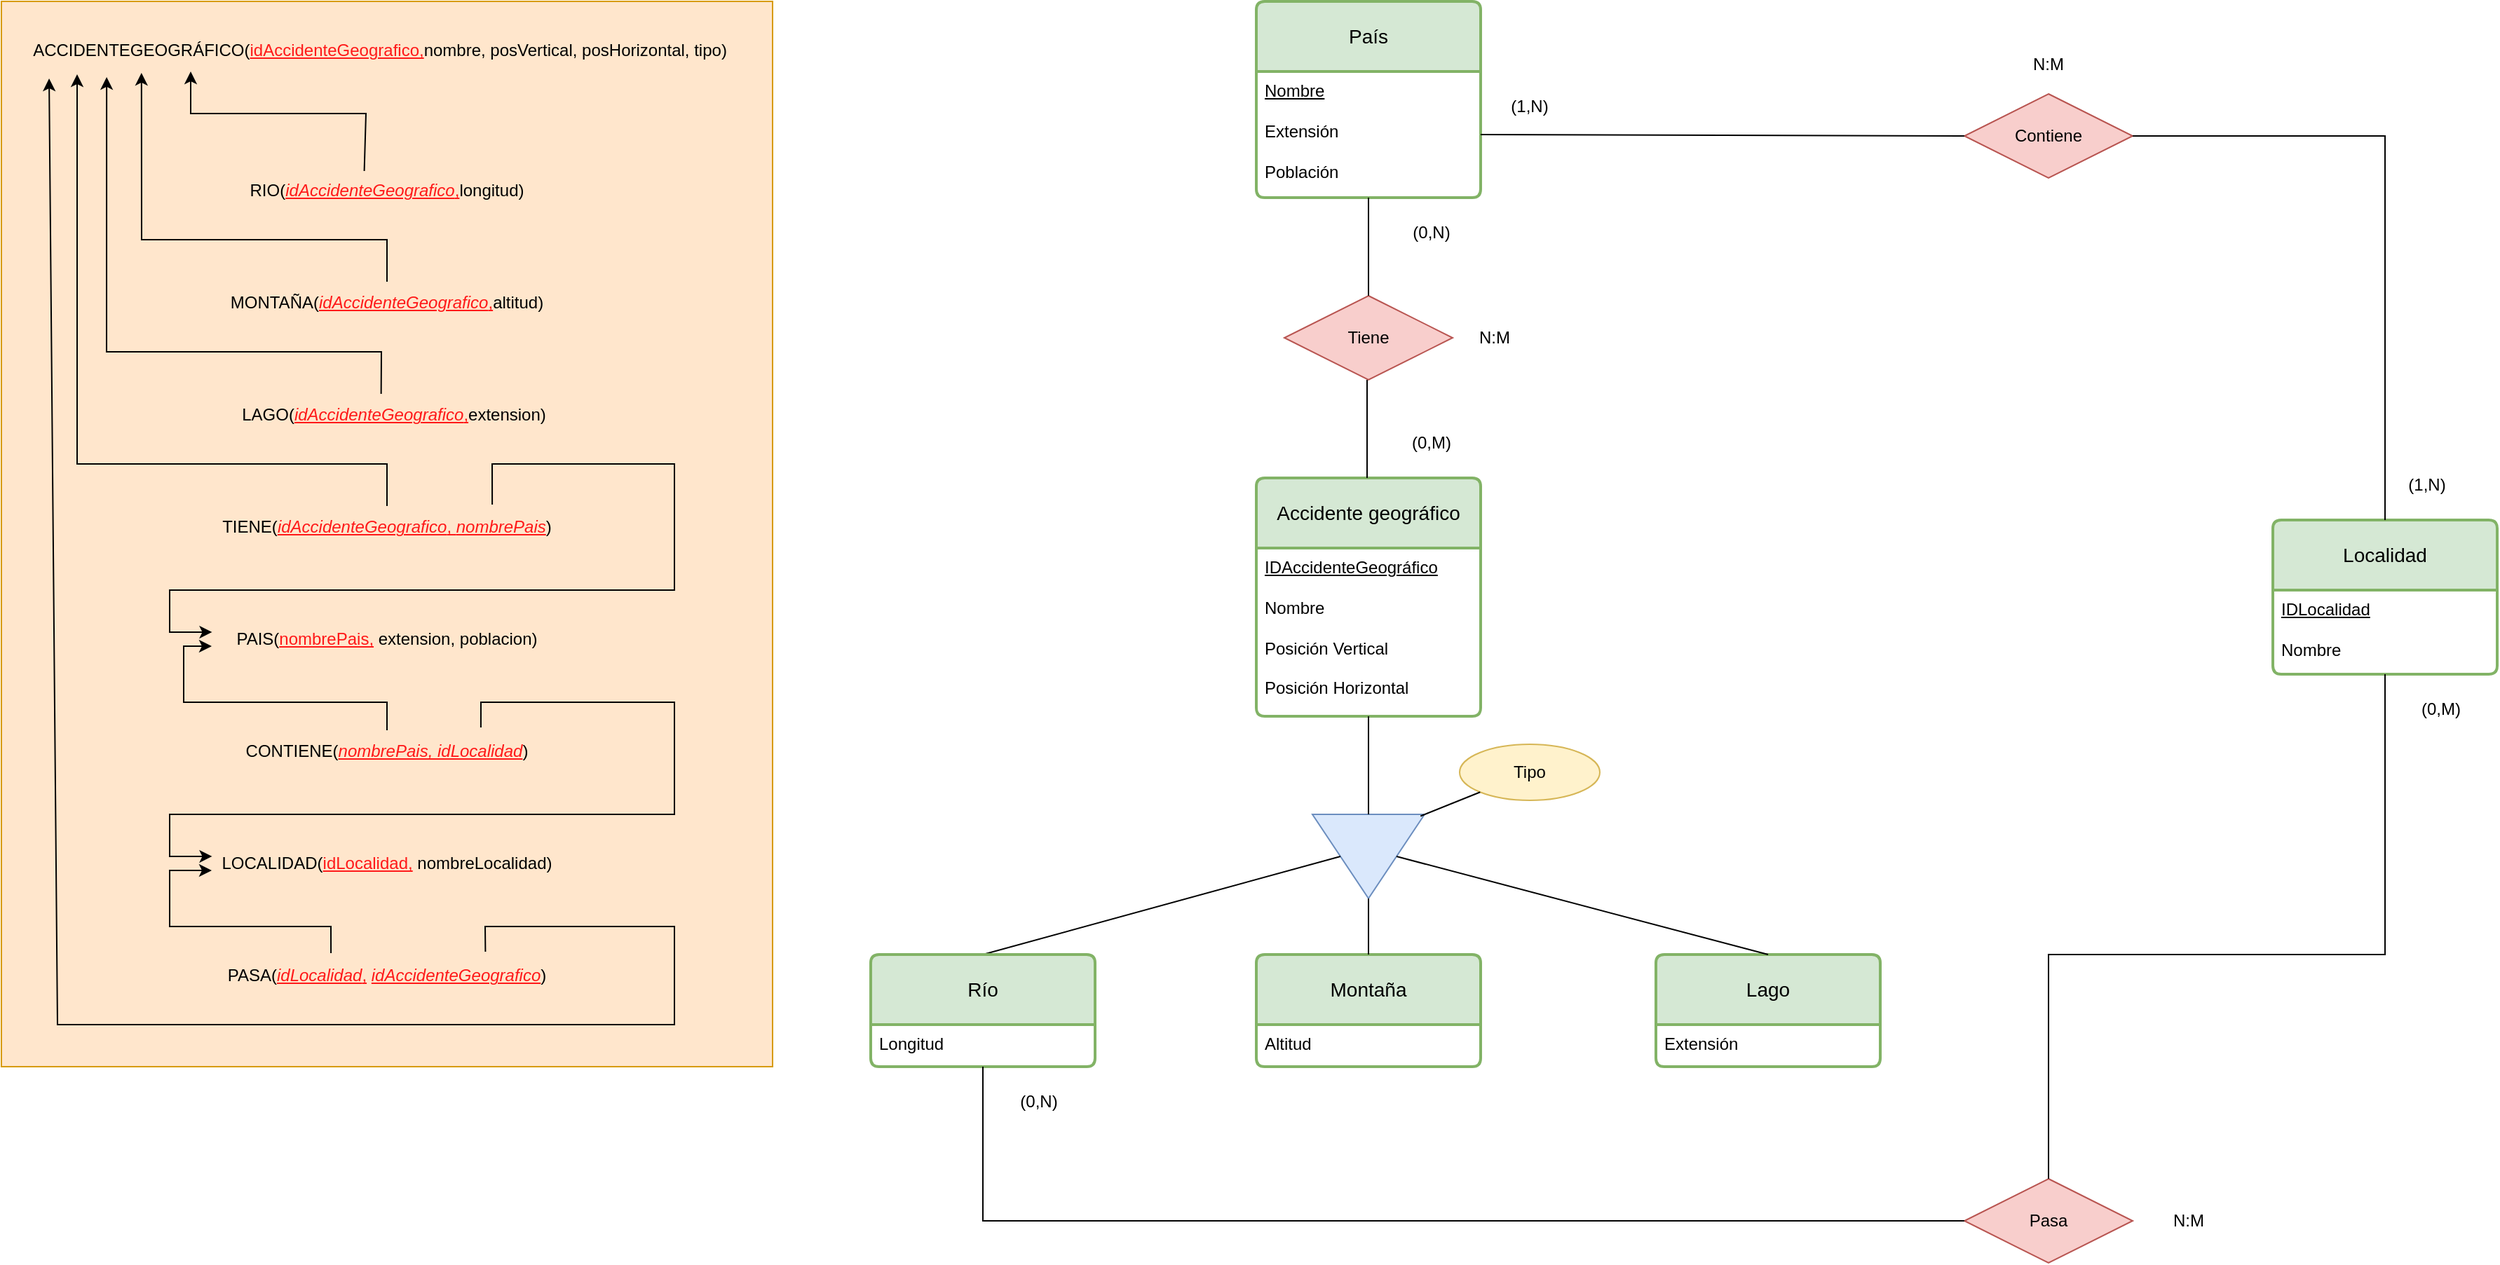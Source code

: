 <mxfile version="23.0.2" type="device">
  <diagram id="R2lEEEUBdFMjLlhIrx00" name="Page-1">
    <mxGraphModel dx="1434" dy="780" grid="1" gridSize="10" guides="1" tooltips="1" connect="1" arrows="1" fold="1" page="1" pageScale="1" pageWidth="850" pageHeight="1100" math="0" shadow="0" extFonts="Permanent Marker^https://fonts.googleapis.com/css?family=Permanent+Marker">
      <root>
        <mxCell id="0" />
        <mxCell id="1" parent="0" />
        <mxCell id="z0pL7Ufs_5OJyJkCOpSr-1" value="" style="rounded=0;whiteSpace=wrap;html=1;fillColor=#ffe6cc;strokeColor=#d79b00;" parent="1" vertex="1">
          <mxGeometry x="40" y="30" width="550" height="760" as="geometry" />
        </mxCell>
        <mxCell id="z0pL7Ufs_5OJyJkCOpSr-2" value="ACCIDENTEGEOGRÁFICO(&lt;u style=&quot;color: rgb(255, 25, 25);&quot;&gt;idAccidenteGeografico,&lt;/u&gt;nombre, posVertical, posHorizontal, tipo)" style="text;html=1;strokeColor=none;fillColor=none;align=center;verticalAlign=middle;whiteSpace=wrap;rounded=0;" parent="1" vertex="1">
          <mxGeometry x="40" y="50" width="540" height="30" as="geometry" />
        </mxCell>
        <mxCell id="z0pL7Ufs_5OJyJkCOpSr-3" value="RIO(&lt;u style=&quot;color: rgb(255, 25, 25);&quot;&gt;&lt;i&gt;idAccidenteGeografico&lt;/i&gt;,&lt;/u&gt;longitud)" style="text;html=1;strokeColor=none;fillColor=none;align=center;verticalAlign=middle;whiteSpace=wrap;rounded=0;" parent="1" vertex="1">
          <mxGeometry x="45" y="150" width="540" height="30" as="geometry" />
        </mxCell>
        <mxCell id="z0pL7Ufs_5OJyJkCOpSr-4" value="MONTAÑA(&lt;u style=&quot;color: rgb(255, 25, 25);&quot;&gt;&lt;i&gt;idAccidenteGeografico&lt;/i&gt;,&lt;/u&gt;altitud)" style="text;html=1;strokeColor=none;fillColor=none;align=center;verticalAlign=middle;whiteSpace=wrap;rounded=0;" parent="1" vertex="1">
          <mxGeometry x="45" y="230" width="540" height="30" as="geometry" />
        </mxCell>
        <mxCell id="z0pL7Ufs_5OJyJkCOpSr-5" value="LAGO(&lt;u style=&quot;color: rgb(255, 25, 25);&quot;&gt;&lt;i&gt;idAccidenteGeografico&lt;/i&gt;,&lt;/u&gt;extension)" style="text;html=1;strokeColor=none;fillColor=none;align=center;verticalAlign=middle;whiteSpace=wrap;rounded=0;" parent="1" vertex="1">
          <mxGeometry x="50" y="310" width="540" height="30" as="geometry" />
        </mxCell>
        <mxCell id="z0pL7Ufs_5OJyJkCOpSr-6" value="" style="endArrow=classic;html=1;rounded=0;exitX=0.47;exitY=0.033;exitDx=0;exitDy=0;exitPerimeter=0;entryX=0.25;entryY=1;entryDx=0;entryDy=0;" parent="1" source="z0pL7Ufs_5OJyJkCOpSr-3" target="z0pL7Ufs_5OJyJkCOpSr-2" edge="1">
          <mxGeometry width="50" height="50" relative="1" as="geometry">
            <mxPoint x="370" y="430" as="sourcePoint" />
            <mxPoint x="420" y="380" as="targetPoint" />
            <Array as="points">
              <mxPoint x="300" y="110" />
              <mxPoint x="175" y="110" />
            </Array>
          </mxGeometry>
        </mxCell>
        <mxCell id="z0pL7Ufs_5OJyJkCOpSr-7" value="" style="endArrow=classic;html=1;rounded=0;exitX=0.5;exitY=0;exitDx=0;exitDy=0;entryX=0.185;entryY=1.033;entryDx=0;entryDy=0;entryPerimeter=0;" parent="1" source="z0pL7Ufs_5OJyJkCOpSr-4" target="z0pL7Ufs_5OJyJkCOpSr-2" edge="1">
          <mxGeometry width="50" height="50" relative="1" as="geometry">
            <mxPoint x="370" y="430" as="sourcePoint" />
            <mxPoint x="420" y="380" as="targetPoint" />
            <Array as="points">
              <mxPoint x="315" y="200" />
              <mxPoint x="140" y="200" />
            </Array>
          </mxGeometry>
        </mxCell>
        <mxCell id="z0pL7Ufs_5OJyJkCOpSr-8" value="" style="endArrow=classic;html=1;rounded=0;exitX=0.483;exitY=0;exitDx=0;exitDy=0;exitPerimeter=0;entryX=0.139;entryY=1.133;entryDx=0;entryDy=0;entryPerimeter=0;" parent="1" source="z0pL7Ufs_5OJyJkCOpSr-5" target="z0pL7Ufs_5OJyJkCOpSr-2" edge="1">
          <mxGeometry width="50" height="50" relative="1" as="geometry">
            <mxPoint x="370" y="430" as="sourcePoint" />
            <mxPoint x="420" y="380" as="targetPoint" />
            <Array as="points">
              <mxPoint x="311" y="280" />
              <mxPoint x="115" y="280" />
            </Array>
          </mxGeometry>
        </mxCell>
        <mxCell id="z0pL7Ufs_5OJyJkCOpSr-9" value="TIENE(&lt;u style=&quot;color: rgb(255, 25, 25);&quot;&gt;&lt;i&gt;idAccidenteGeografico&lt;/i&gt;,&amp;nbsp;&lt;i&gt;nombrePais&lt;/i&gt;&lt;/u&gt;)" style="text;html=1;strokeColor=none;fillColor=none;align=center;verticalAlign=middle;whiteSpace=wrap;rounded=0;" parent="1" vertex="1">
          <mxGeometry x="45" y="390" width="540" height="30" as="geometry" />
        </mxCell>
        <mxCell id="z0pL7Ufs_5OJyJkCOpSr-10" value="" style="endArrow=classic;html=1;rounded=0;exitX=0.5;exitY=0;exitDx=0;exitDy=0;entryX=0.1;entryY=1.067;entryDx=0;entryDy=0;entryPerimeter=0;" parent="1" source="z0pL7Ufs_5OJyJkCOpSr-9" target="z0pL7Ufs_5OJyJkCOpSr-2" edge="1">
          <mxGeometry width="50" height="50" relative="1" as="geometry">
            <mxPoint x="370" y="430" as="sourcePoint" />
            <mxPoint x="420" y="380" as="targetPoint" />
            <Array as="points">
              <mxPoint x="315" y="360" />
              <mxPoint x="94" y="360" />
            </Array>
          </mxGeometry>
        </mxCell>
        <mxCell id="z0pL7Ufs_5OJyJkCOpSr-11" value="PAIS(&lt;font style=&quot;text-decoration-line: underline;&quot; color=&quot;#ff1919&quot;&gt;nombrePais,&lt;/font&gt; extension, poblacion)" style="text;html=1;strokeColor=none;fillColor=none;align=center;verticalAlign=middle;whiteSpace=wrap;rounded=0;" parent="1" vertex="1">
          <mxGeometry x="45" y="470" width="540" height="30" as="geometry" />
        </mxCell>
        <mxCell id="z0pL7Ufs_5OJyJkCOpSr-12" value="" style="endArrow=classic;html=1;rounded=0;exitX=0.639;exitY=-0.033;exitDx=0;exitDy=0;exitPerimeter=0;entryX=0.269;entryY=0.333;entryDx=0;entryDy=0;entryPerimeter=0;" parent="1" source="z0pL7Ufs_5OJyJkCOpSr-9" target="z0pL7Ufs_5OJyJkCOpSr-11" edge="1">
          <mxGeometry width="50" height="50" relative="1" as="geometry">
            <mxPoint x="370" y="430" as="sourcePoint" />
            <mxPoint x="420" y="380" as="targetPoint" />
            <Array as="points">
              <mxPoint x="390" y="360" />
              <mxPoint x="520" y="360" />
              <mxPoint x="520" y="450" />
              <mxPoint x="160" y="450" />
              <mxPoint x="160" y="480" />
            </Array>
          </mxGeometry>
        </mxCell>
        <mxCell id="z0pL7Ufs_5OJyJkCOpSr-13" value="CONTIENE(&lt;u style=&quot;color: rgb(255, 25, 25);&quot;&gt;&lt;i&gt;nombrePais, idLocalidad&lt;/i&gt;&lt;/u&gt;)" style="text;html=1;strokeColor=none;fillColor=none;align=center;verticalAlign=middle;whiteSpace=wrap;rounded=0;" parent="1" vertex="1">
          <mxGeometry x="45" y="550" width="540" height="30" as="geometry" />
        </mxCell>
        <mxCell id="z0pL7Ufs_5OJyJkCOpSr-14" value="" style="endArrow=classic;html=1;rounded=0;exitX=0.5;exitY=0;exitDx=0;exitDy=0;" parent="1" source="z0pL7Ufs_5OJyJkCOpSr-13" edge="1">
          <mxGeometry width="50" height="50" relative="1" as="geometry">
            <mxPoint x="370" y="430" as="sourcePoint" />
            <mxPoint x="190" y="490" as="targetPoint" />
            <Array as="points">
              <mxPoint x="315" y="530" />
              <mxPoint x="170" y="530" />
              <mxPoint x="170" y="490" />
            </Array>
          </mxGeometry>
        </mxCell>
        <mxCell id="z0pL7Ufs_5OJyJkCOpSr-15" value="LOCALIDAD(&lt;font style=&quot;text-decoration-line: underline;&quot; color=&quot;#ff1919&quot;&gt;idLocalidad,&lt;/font&gt;&amp;nbsp;nombreLocalidad)" style="text;html=1;strokeColor=none;fillColor=none;align=center;verticalAlign=middle;whiteSpace=wrap;rounded=0;" parent="1" vertex="1">
          <mxGeometry x="45" y="630" width="540" height="30" as="geometry" />
        </mxCell>
        <mxCell id="z0pL7Ufs_5OJyJkCOpSr-16" value="" style="endArrow=classic;html=1;rounded=0;exitX=0.624;exitY=-0.067;exitDx=0;exitDy=0;exitPerimeter=0;entryX=0.269;entryY=0.333;entryDx=0;entryDy=0;entryPerimeter=0;" parent="1" source="z0pL7Ufs_5OJyJkCOpSr-13" target="z0pL7Ufs_5OJyJkCOpSr-15" edge="1">
          <mxGeometry width="50" height="50" relative="1" as="geometry">
            <mxPoint x="390" y="470" as="sourcePoint" />
            <mxPoint x="440" y="420" as="targetPoint" />
            <Array as="points">
              <mxPoint x="382" y="530" />
              <mxPoint x="520" y="530" />
              <mxPoint x="520" y="610" />
              <mxPoint x="160" y="610" />
              <mxPoint x="160" y="640" />
            </Array>
          </mxGeometry>
        </mxCell>
        <mxCell id="z0pL7Ufs_5OJyJkCOpSr-17" value="PASA(&lt;font style=&quot;text-decoration-line: underline;&quot; color=&quot;#ff1919&quot;&gt;&lt;i&gt;idLocalidad&lt;/i&gt;,&lt;/font&gt;&amp;nbsp;&lt;font color=&quot;#ff1919&quot;&gt;&lt;u&gt;&lt;i&gt;idAccidenteGeografico&lt;/i&gt;&lt;/u&gt;&lt;/font&gt;)" style="text;html=1;strokeColor=none;fillColor=none;align=center;verticalAlign=middle;whiteSpace=wrap;rounded=0;" parent="1" vertex="1">
          <mxGeometry x="45" y="710" width="540" height="30" as="geometry" />
        </mxCell>
        <mxCell id="z0pL7Ufs_5OJyJkCOpSr-18" value="" style="endArrow=classic;html=1;rounded=0;exitX=0.426;exitY=-0.033;exitDx=0;exitDy=0;exitPerimeter=0;" parent="1" source="z0pL7Ufs_5OJyJkCOpSr-17" edge="1">
          <mxGeometry width="50" height="50" relative="1" as="geometry">
            <mxPoint x="390" y="670" as="sourcePoint" />
            <mxPoint x="190" y="650" as="targetPoint" />
            <Array as="points">
              <mxPoint x="275" y="690" />
              <mxPoint x="160" y="690" />
              <mxPoint x="160" y="650" />
            </Array>
          </mxGeometry>
        </mxCell>
        <mxCell id="z0pL7Ufs_5OJyJkCOpSr-19" value="" style="endArrow=classic;html=1;rounded=0;exitX=0.63;exitY=-0.067;exitDx=0;exitDy=0;exitPerimeter=0;entryX=0.063;entryY=1.167;entryDx=0;entryDy=0;entryPerimeter=0;" parent="1" source="z0pL7Ufs_5OJyJkCOpSr-17" target="z0pL7Ufs_5OJyJkCOpSr-2" edge="1">
          <mxGeometry width="50" height="50" relative="1" as="geometry">
            <mxPoint x="500" y="740" as="sourcePoint" />
            <mxPoint x="550" y="690" as="targetPoint" />
            <Array as="points">
              <mxPoint x="385" y="690" />
              <mxPoint x="520" y="690" />
              <mxPoint x="520" y="760" />
              <mxPoint x="80" y="760" />
            </Array>
          </mxGeometry>
        </mxCell>
        <mxCell id="z0pL7Ufs_5OJyJkCOpSr-20" value="Accidente geográfico" style="swimlane;childLayout=stackLayout;horizontal=1;startSize=50;horizontalStack=0;rounded=1;fontSize=14;fontStyle=0;strokeWidth=2;resizeParent=0;resizeLast=1;shadow=0;dashed=0;align=center;arcSize=4;whiteSpace=wrap;html=1;fillColor=#d5e8d4;strokeColor=#82b366;" parent="1" vertex="1">
          <mxGeometry x="935" y="370" width="160" height="170" as="geometry" />
        </mxCell>
        <mxCell id="z0pL7Ufs_5OJyJkCOpSr-21" value="&lt;u&gt;IDAccidenteGeográfico&lt;br&gt;&lt;/u&gt;&lt;br&gt;Nombre&lt;br&gt;&lt;br&gt;Posición Vertical&lt;br&gt;&lt;br&gt;Posición Horizontal&lt;br&gt;&lt;br&gt;&lt;br&gt;" style="align=left;strokeColor=none;fillColor=none;spacingLeft=4;fontSize=12;verticalAlign=top;resizable=0;rotatable=0;part=1;html=1;" parent="z0pL7Ufs_5OJyJkCOpSr-20" vertex="1">
          <mxGeometry y="50" width="160" height="120" as="geometry" />
        </mxCell>
        <mxCell id="z0pL7Ufs_5OJyJkCOpSr-22" value="" style="triangle;whiteSpace=wrap;html=1;rotation=90;fillColor=#dae8fc;strokeColor=#6c8ebf;" parent="1" vertex="1">
          <mxGeometry x="985" y="600" width="60" height="80" as="geometry" />
        </mxCell>
        <mxCell id="z0pL7Ufs_5OJyJkCOpSr-23" value="" style="endArrow=none;html=1;rounded=0;entryX=0.5;entryY=1;entryDx=0;entryDy=0;exitX=0;exitY=0.5;exitDx=0;exitDy=0;" parent="1" source="z0pL7Ufs_5OJyJkCOpSr-22" target="z0pL7Ufs_5OJyJkCOpSr-21" edge="1">
          <mxGeometry width="50" height="50" relative="1" as="geometry">
            <mxPoint x="870" y="660" as="sourcePoint" />
            <mxPoint x="920" y="610" as="targetPoint" />
          </mxGeometry>
        </mxCell>
        <mxCell id="z0pL7Ufs_5OJyJkCOpSr-24" value="" style="endArrow=none;html=1;rounded=0;entryX=0.5;entryY=1;entryDx=0;entryDy=0;exitX=0.5;exitY=0;exitDx=0;exitDy=0;" parent="1" source="z0pL7Ufs_5OJyJkCOpSr-25" target="z0pL7Ufs_5OJyJkCOpSr-22" edge="1">
          <mxGeometry width="50" height="50" relative="1" as="geometry">
            <mxPoint x="890" y="710" as="sourcePoint" />
            <mxPoint x="920" y="610" as="targetPoint" />
          </mxGeometry>
        </mxCell>
        <mxCell id="z0pL7Ufs_5OJyJkCOpSr-25" value="Río" style="swimlane;childLayout=stackLayout;horizontal=1;startSize=50;horizontalStack=0;rounded=1;fontSize=14;fontStyle=0;strokeWidth=2;resizeParent=0;resizeLast=1;shadow=0;dashed=0;align=center;arcSize=4;whiteSpace=wrap;html=1;fillColor=#d5e8d4;strokeColor=#82b366;" parent="1" vertex="1">
          <mxGeometry x="660" y="710" width="160" height="80" as="geometry" />
        </mxCell>
        <mxCell id="z0pL7Ufs_5OJyJkCOpSr-26" value="Longitud" style="align=left;strokeColor=none;fillColor=none;spacingLeft=4;fontSize=12;verticalAlign=top;resizable=0;rotatable=0;part=1;html=1;" parent="z0pL7Ufs_5OJyJkCOpSr-25" vertex="1">
          <mxGeometry y="50" width="160" height="30" as="geometry" />
        </mxCell>
        <mxCell id="z0pL7Ufs_5OJyJkCOpSr-27" value="Montaña" style="swimlane;childLayout=stackLayout;horizontal=1;startSize=50;horizontalStack=0;rounded=1;fontSize=14;fontStyle=0;strokeWidth=2;resizeParent=0;resizeLast=1;shadow=0;dashed=0;align=center;arcSize=4;whiteSpace=wrap;html=1;fillColor=#d5e8d4;strokeColor=#82b366;" parent="1" vertex="1">
          <mxGeometry x="935" y="710" width="160" height="80" as="geometry" />
        </mxCell>
        <mxCell id="z0pL7Ufs_5OJyJkCOpSr-28" value="Altitud" style="align=left;strokeColor=none;fillColor=none;spacingLeft=4;fontSize=12;verticalAlign=top;resizable=0;rotatable=0;part=1;html=1;" parent="z0pL7Ufs_5OJyJkCOpSr-27" vertex="1">
          <mxGeometry y="50" width="160" height="30" as="geometry" />
        </mxCell>
        <mxCell id="z0pL7Ufs_5OJyJkCOpSr-29" value="Lago" style="swimlane;childLayout=stackLayout;horizontal=1;startSize=50;horizontalStack=0;rounded=1;fontSize=14;fontStyle=0;strokeWidth=2;resizeParent=0;resizeLast=1;shadow=0;dashed=0;align=center;arcSize=4;whiteSpace=wrap;html=1;fillColor=#d5e8d4;strokeColor=#82b366;" parent="1" vertex="1">
          <mxGeometry x="1220" y="710" width="160" height="80" as="geometry" />
        </mxCell>
        <mxCell id="z0pL7Ufs_5OJyJkCOpSr-30" value="Extensión" style="align=left;strokeColor=none;fillColor=none;spacingLeft=4;fontSize=12;verticalAlign=top;resizable=0;rotatable=0;part=1;html=1;" parent="z0pL7Ufs_5OJyJkCOpSr-29" vertex="1">
          <mxGeometry y="50" width="160" height="30" as="geometry" />
        </mxCell>
        <mxCell id="z0pL7Ufs_5OJyJkCOpSr-31" value="" style="endArrow=none;html=1;rounded=0;entryX=0.5;entryY=0;entryDx=0;entryDy=0;exitX=0.5;exitY=0;exitDx=0;exitDy=0;" parent="1" source="z0pL7Ufs_5OJyJkCOpSr-29" target="z0pL7Ufs_5OJyJkCOpSr-22" edge="1">
          <mxGeometry width="50" height="50" relative="1" as="geometry">
            <mxPoint x="870" y="660" as="sourcePoint" />
            <mxPoint x="920" y="610" as="targetPoint" />
          </mxGeometry>
        </mxCell>
        <mxCell id="z0pL7Ufs_5OJyJkCOpSr-32" value="" style="endArrow=none;html=1;rounded=0;entryX=1;entryY=0.5;entryDx=0;entryDy=0;exitX=0.5;exitY=0;exitDx=0;exitDy=0;" parent="1" source="z0pL7Ufs_5OJyJkCOpSr-27" target="z0pL7Ufs_5OJyJkCOpSr-22" edge="1">
          <mxGeometry width="50" height="50" relative="1" as="geometry">
            <mxPoint x="870" y="660" as="sourcePoint" />
            <mxPoint x="920" y="610" as="targetPoint" />
          </mxGeometry>
        </mxCell>
        <mxCell id="z0pL7Ufs_5OJyJkCOpSr-33" value="País" style="swimlane;childLayout=stackLayout;horizontal=1;startSize=50;horizontalStack=0;rounded=1;fontSize=14;fontStyle=0;strokeWidth=2;resizeParent=0;resizeLast=1;shadow=0;dashed=0;align=center;arcSize=4;whiteSpace=wrap;html=1;fillColor=#d5e8d4;strokeColor=#82b366;" parent="1" vertex="1">
          <mxGeometry x="935" y="30" width="160" height="140" as="geometry" />
        </mxCell>
        <mxCell id="z0pL7Ufs_5OJyJkCOpSr-34" value="&lt;u&gt;Nombre&lt;/u&gt;&lt;br&gt;&lt;br&gt;Extensión&lt;br&gt;&lt;br&gt;Población" style="align=left;strokeColor=none;fillColor=none;spacingLeft=4;fontSize=12;verticalAlign=top;resizable=0;rotatable=0;part=1;html=1;" parent="z0pL7Ufs_5OJyJkCOpSr-33" vertex="1">
          <mxGeometry y="50" width="160" height="90" as="geometry" />
        </mxCell>
        <mxCell id="z0pL7Ufs_5OJyJkCOpSr-35" value="Localidad" style="swimlane;childLayout=stackLayout;horizontal=1;startSize=50;horizontalStack=0;rounded=1;fontSize=14;fontStyle=0;strokeWidth=2;resizeParent=0;resizeLast=1;shadow=0;dashed=0;align=center;arcSize=4;whiteSpace=wrap;html=1;fillColor=#d5e8d4;strokeColor=#82b366;" parent="1" vertex="1">
          <mxGeometry x="1660" y="400" width="160" height="110" as="geometry" />
        </mxCell>
        <mxCell id="z0pL7Ufs_5OJyJkCOpSr-36" value="&lt;u&gt;IDLocalidad&lt;/u&gt;&lt;br&gt;&lt;br&gt;Nombre" style="align=left;strokeColor=none;fillColor=none;spacingLeft=4;fontSize=12;verticalAlign=top;resizable=0;rotatable=0;part=1;html=1;" parent="z0pL7Ufs_5OJyJkCOpSr-35" vertex="1">
          <mxGeometry y="50" width="160" height="60" as="geometry" />
        </mxCell>
        <mxCell id="z0pL7Ufs_5OJyJkCOpSr-37" value="" style="endArrow=none;html=1;rounded=0;entryX=0.5;entryY=1;entryDx=0;entryDy=0;exitX=0;exitY=0.5;exitDx=0;exitDy=0;" parent="1" edge="1">
          <mxGeometry width="50" height="50" relative="1" as="geometry">
            <mxPoint x="1014" y="370" as="sourcePoint" />
            <mxPoint x="1014" y="300" as="targetPoint" />
          </mxGeometry>
        </mxCell>
        <mxCell id="z0pL7Ufs_5OJyJkCOpSr-38" value="Tiene" style="shape=rhombus;perimeter=rhombusPerimeter;whiteSpace=wrap;html=1;align=center;fillColor=#f8cecc;strokeColor=#b85450;" parent="1" vertex="1">
          <mxGeometry x="955" y="240" width="120" height="60" as="geometry" />
        </mxCell>
        <mxCell id="z0pL7Ufs_5OJyJkCOpSr-39" value="" style="endArrow=none;html=1;rounded=0;entryX=0.5;entryY=1;entryDx=0;entryDy=0;exitX=0;exitY=0.5;exitDx=0;exitDy=0;" parent="1" edge="1">
          <mxGeometry width="50" height="50" relative="1" as="geometry">
            <mxPoint x="1015" y="240" as="sourcePoint" />
            <mxPoint x="1015" y="170" as="targetPoint" />
          </mxGeometry>
        </mxCell>
        <mxCell id="z0pL7Ufs_5OJyJkCOpSr-40" value="Contiene" style="shape=rhombus;perimeter=rhombusPerimeter;whiteSpace=wrap;html=1;align=center;fillColor=#f8cecc;strokeColor=#b85450;" parent="1" vertex="1">
          <mxGeometry x="1440" y="96" width="120" height="60" as="geometry" />
        </mxCell>
        <mxCell id="z0pL7Ufs_5OJyJkCOpSr-41" value="Pasa" style="shape=rhombus;perimeter=rhombusPerimeter;whiteSpace=wrap;html=1;align=center;fillColor=#f8cecc;strokeColor=#b85450;" parent="1" vertex="1">
          <mxGeometry x="1440" y="870" width="120" height="60" as="geometry" />
        </mxCell>
        <mxCell id="z0pL7Ufs_5OJyJkCOpSr-42" value="" style="endArrow=none;html=1;rounded=0;exitX=0.5;exitY=1;exitDx=0;exitDy=0;entryX=0;entryY=0.5;entryDx=0;entryDy=0;" parent="1" source="z0pL7Ufs_5OJyJkCOpSr-26" target="z0pL7Ufs_5OJyJkCOpSr-41" edge="1">
          <mxGeometry width="50" height="50" relative="1" as="geometry">
            <mxPoint x="1210" y="500" as="sourcePoint" />
            <mxPoint x="1260" y="450" as="targetPoint" />
            <Array as="points">
              <mxPoint x="740" y="900" />
            </Array>
          </mxGeometry>
        </mxCell>
        <mxCell id="z0pL7Ufs_5OJyJkCOpSr-43" value="" style="endArrow=none;html=1;rounded=0;entryX=0.5;entryY=0;entryDx=0;entryDy=0;exitX=0.5;exitY=1;exitDx=0;exitDy=0;" parent="1" source="z0pL7Ufs_5OJyJkCOpSr-36" target="z0pL7Ufs_5OJyJkCOpSr-41" edge="1">
          <mxGeometry width="50" height="50" relative="1" as="geometry">
            <mxPoint x="1210" y="500" as="sourcePoint" />
            <mxPoint x="1260" y="450" as="targetPoint" />
            <Array as="points">
              <mxPoint x="1740" y="710" />
              <mxPoint x="1500" y="710" />
            </Array>
          </mxGeometry>
        </mxCell>
        <mxCell id="z0pL7Ufs_5OJyJkCOpSr-44" value="" style="endArrow=none;html=1;rounded=0;entryX=1;entryY=0.5;entryDx=0;entryDy=0;exitX=0;exitY=0.5;exitDx=0;exitDy=0;" parent="1" source="z0pL7Ufs_5OJyJkCOpSr-40" target="z0pL7Ufs_5OJyJkCOpSr-34" edge="1">
          <mxGeometry width="50" height="50" relative="1" as="geometry">
            <mxPoint x="1210" y="500" as="sourcePoint" />
            <mxPoint x="1260" y="450" as="targetPoint" />
          </mxGeometry>
        </mxCell>
        <mxCell id="z0pL7Ufs_5OJyJkCOpSr-45" value="" style="endArrow=none;html=1;rounded=0;entryX=1;entryY=0.5;entryDx=0;entryDy=0;exitX=0.5;exitY=0;exitDx=0;exitDy=0;" parent="1" source="z0pL7Ufs_5OJyJkCOpSr-35" target="z0pL7Ufs_5OJyJkCOpSr-40" edge="1">
          <mxGeometry width="50" height="50" relative="1" as="geometry">
            <mxPoint x="1210" y="500" as="sourcePoint" />
            <mxPoint x="1260" y="450" as="targetPoint" />
            <Array as="points">
              <mxPoint x="1740" y="126" />
            </Array>
          </mxGeometry>
        </mxCell>
        <mxCell id="z0pL7Ufs_5OJyJkCOpSr-46" value="N:M" style="text;html=1;strokeColor=none;fillColor=none;align=center;verticalAlign=middle;whiteSpace=wrap;rounded=0;" parent="1" vertex="1">
          <mxGeometry x="1075" y="255" width="60" height="30" as="geometry" />
        </mxCell>
        <mxCell id="z0pL7Ufs_5OJyJkCOpSr-47" value="(0,N)" style="text;html=1;strokeColor=none;fillColor=none;align=center;verticalAlign=middle;whiteSpace=wrap;rounded=0;" parent="1" vertex="1">
          <mxGeometry x="1030" y="180" width="60" height="30" as="geometry" />
        </mxCell>
        <mxCell id="z0pL7Ufs_5OJyJkCOpSr-48" value="(0,M)" style="text;html=1;strokeColor=none;fillColor=none;align=center;verticalAlign=middle;whiteSpace=wrap;rounded=0;" parent="1" vertex="1">
          <mxGeometry x="1030" y="330" width="60" height="30" as="geometry" />
        </mxCell>
        <mxCell id="z0pL7Ufs_5OJyJkCOpSr-49" value="N:M" style="text;html=1;strokeColor=none;fillColor=none;align=center;verticalAlign=middle;whiteSpace=wrap;rounded=0;" parent="1" vertex="1">
          <mxGeometry x="1570" y="885" width="60" height="30" as="geometry" />
        </mxCell>
        <mxCell id="z0pL7Ufs_5OJyJkCOpSr-50" value="(0,M)" style="text;html=1;strokeColor=none;fillColor=none;align=center;verticalAlign=middle;whiteSpace=wrap;rounded=0;" parent="1" vertex="1">
          <mxGeometry x="1750" y="520" width="60" height="30" as="geometry" />
        </mxCell>
        <mxCell id="z0pL7Ufs_5OJyJkCOpSr-51" value="(0,N)" style="text;html=1;strokeColor=none;fillColor=none;align=center;verticalAlign=middle;whiteSpace=wrap;rounded=0;" parent="1" vertex="1">
          <mxGeometry x="750" y="800" width="60" height="30" as="geometry" />
        </mxCell>
        <mxCell id="z0pL7Ufs_5OJyJkCOpSr-52" value="N:M" style="text;html=1;strokeColor=none;fillColor=none;align=center;verticalAlign=middle;whiteSpace=wrap;rounded=0;" parent="1" vertex="1">
          <mxGeometry x="1470" y="60" width="60" height="30" as="geometry" />
        </mxCell>
        <mxCell id="z0pL7Ufs_5OJyJkCOpSr-53" value="(1,N)" style="text;html=1;strokeColor=none;fillColor=none;align=center;verticalAlign=middle;whiteSpace=wrap;rounded=0;" parent="1" vertex="1">
          <mxGeometry x="1100" y="90" width="60" height="30" as="geometry" />
        </mxCell>
        <mxCell id="z0pL7Ufs_5OJyJkCOpSr-54" value="(1,N)" style="text;html=1;strokeColor=none;fillColor=none;align=center;verticalAlign=middle;whiteSpace=wrap;rounded=0;" parent="1" vertex="1">
          <mxGeometry x="1740" y="360" width="60" height="30" as="geometry" />
        </mxCell>
        <mxCell id="z0pL7Ufs_5OJyJkCOpSr-55" value="Tipo" style="ellipse;whiteSpace=wrap;html=1;align=center;fillColor=#fff2cc;strokeColor=#d6b656;" parent="1" vertex="1">
          <mxGeometry x="1080" y="560" width="100" height="40" as="geometry" />
        </mxCell>
        <mxCell id="z0pL7Ufs_5OJyJkCOpSr-56" value="" style="endArrow=none;html=1;rounded=0;entryX=0.021;entryY=0.036;entryDx=0;entryDy=0;entryPerimeter=0;exitX=0;exitY=1;exitDx=0;exitDy=0;" parent="1" source="z0pL7Ufs_5OJyJkCOpSr-55" target="z0pL7Ufs_5OJyJkCOpSr-22" edge="1">
          <mxGeometry width="50" height="50" relative="1" as="geometry">
            <mxPoint x="940" y="600" as="sourcePoint" />
            <mxPoint x="990" y="550" as="targetPoint" />
          </mxGeometry>
        </mxCell>
      </root>
    </mxGraphModel>
  </diagram>
</mxfile>
